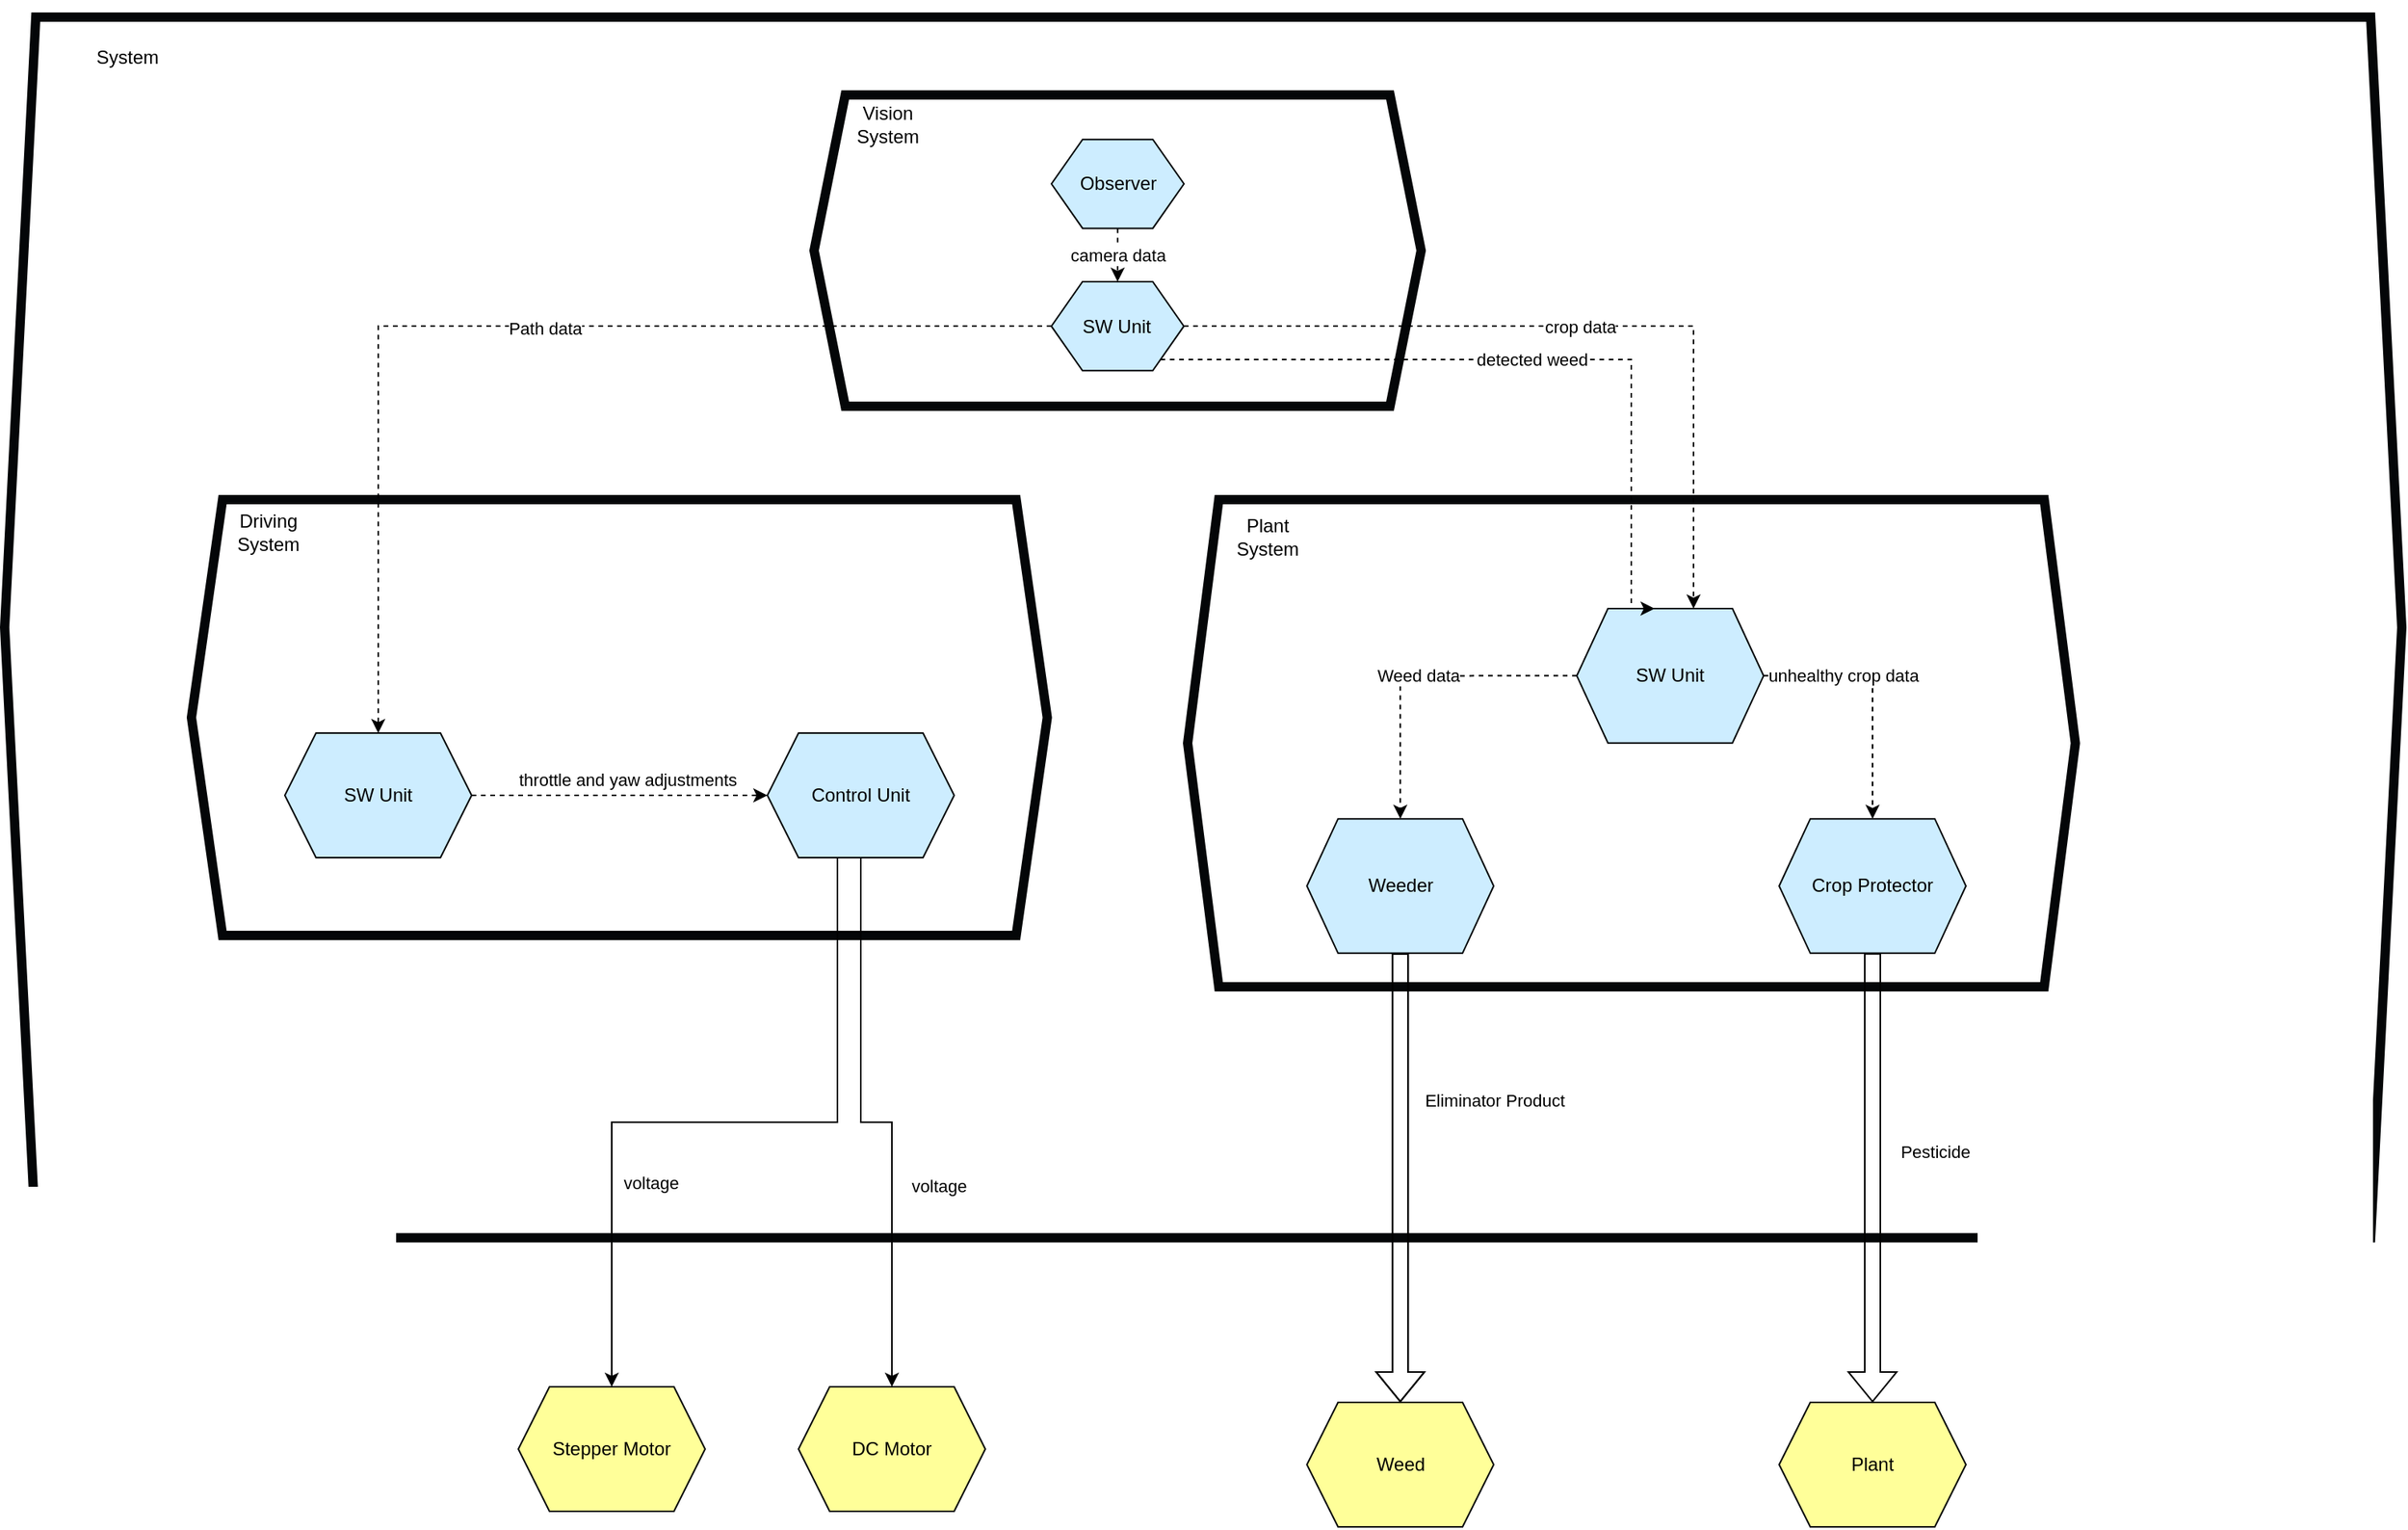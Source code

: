 <mxfile version="24.6.5" type="onedrive">
  <diagram name="Page-1" id="IGNTPBNIN9qhbQrElmkP">
    <mxGraphModel dx="2899" dy="1103" grid="1" gridSize="10" guides="1" tooltips="1" connect="1" arrows="1" fold="1" page="1" pageScale="1" pageWidth="850" pageHeight="1100" math="0" shadow="0">
      <root>
        <mxCell id="0" />
        <mxCell id="1" parent="0" />
        <mxCell id="qlyLOfDPDTpusE-mpz7L-17" value="" style="shape=hexagon;perimeter=hexagonPerimeter2;whiteSpace=wrap;html=1;fixedSize=1;fillColor=none;strokeColor=#040608;strokeWidth=6;perimeterSpacing=15;rounded=0;shadow=0;allowArrows=1;fixDash=0;container=1;backgroundOutline=0;" parent="1" vertex="1">
          <mxGeometry x="-780" y="40" width="1540" height="784.26" as="geometry" />
        </mxCell>
        <mxCell id="qlyLOfDPDTpusE-mpz7L-19" value="System" style="text;html=1;align=center;verticalAlign=middle;whiteSpace=wrap;rounded=0;" parent="qlyLOfDPDTpusE-mpz7L-17" vertex="1">
          <mxGeometry x="9.995" y="-10.005" width="137.91" height="71.296" as="geometry" />
        </mxCell>
        <mxCell id="Tma1B4KePWmpt9cZBjT_-2" value="" style="shape=hexagon;perimeter=hexagonPerimeter2;whiteSpace=wrap;html=1;fixedSize=1;fillColor=none;strokeColor=#040608;strokeWidth=6;perimeterSpacing=15;rounded=0;shadow=0;allowArrows=1;fixDash=0;container=0;backgroundOutline=0;" parent="qlyLOfDPDTpusE-mpz7L-17" vertex="1">
          <mxGeometry x="760" y="310" width="570.3" height="313" as="geometry" />
        </mxCell>
        <mxCell id="Tma1B4KePWmpt9cZBjT_-3" value="Plant System" style="text;html=1;align=center;verticalAlign=middle;whiteSpace=wrap;rounded=0;" parent="Tma1B4KePWmpt9cZBjT_-2" vertex="1">
          <mxGeometry x="25.536" y="9.485" width="51.072" height="28.455" as="geometry" />
        </mxCell>
        <mxCell id="Tma1B4KePWmpt9cZBjT_-22" value="Weed data" style="edgeStyle=orthogonalEdgeStyle;rounded=0;orthogonalLoop=1;jettySize=auto;html=1;exitX=0;exitY=0.5;exitDx=0;exitDy=0;entryX=0.5;entryY=0;entryDx=0;entryDy=0;dashed=1;" parent="Tma1B4KePWmpt9cZBjT_-2" source="Tma1B4KePWmpt9cZBjT_-21" target="qlyLOfDPDTpusE-mpz7L-3" edge="1">
          <mxGeometry relative="1" as="geometry" />
        </mxCell>
        <mxCell id="KSJIlMxmrwVDS5XXIXOh-15" style="edgeStyle=orthogonalEdgeStyle;rounded=0;orthogonalLoop=1;jettySize=auto;html=1;entryX=0.5;entryY=0;entryDx=0;entryDy=0;dashed=1;" edge="1" parent="Tma1B4KePWmpt9cZBjT_-2" source="Tma1B4KePWmpt9cZBjT_-21" target="qlyLOfDPDTpusE-mpz7L-4">
          <mxGeometry relative="1" as="geometry" />
        </mxCell>
        <mxCell id="KSJIlMxmrwVDS5XXIXOh-16" value="unhealthy crop data" style="edgeLabel;html=1;align=center;verticalAlign=middle;resizable=0;points=[];" vertex="1" connectable="0" parent="KSJIlMxmrwVDS5XXIXOh-15">
          <mxGeometry x="-0.37" relative="1" as="geometry">
            <mxPoint as="offset" />
          </mxGeometry>
        </mxCell>
        <mxCell id="Tma1B4KePWmpt9cZBjT_-21" value="SW Unit" style="shape=hexagon;perimeter=hexagonPerimeter2;whiteSpace=wrap;html=1;fixedSize=1;fillColor=#cdedff;strokeColor=#040608;" parent="Tma1B4KePWmpt9cZBjT_-2" vertex="1">
          <mxGeometry x="250" y="69.997" width="120" height="86.345" as="geometry" />
        </mxCell>
        <mxCell id="qlyLOfDPDTpusE-mpz7L-3" value="Weeder" style="shape=hexagon;perimeter=hexagonPerimeter2;whiteSpace=wrap;html=1;fixedSize=1;fillColor=#cdedff;strokeColor=#040608;" parent="Tma1B4KePWmpt9cZBjT_-2" vertex="1">
          <mxGeometry x="76.61" y="205.069" width="120" height="86.345" as="geometry" />
        </mxCell>
        <mxCell id="qlyLOfDPDTpusE-mpz7L-4" value="Crop Protector" style="shape=hexagon;perimeter=hexagonPerimeter2;whiteSpace=wrap;html=1;fixedSize=1;fillColor=#cdedff;strokeColor=#040608;" parent="Tma1B4KePWmpt9cZBjT_-2" vertex="1">
          <mxGeometry x="380" y="205.069" width="120" height="86.345" as="geometry" />
        </mxCell>
        <mxCell id="Tma1B4KePWmpt9cZBjT_-4" value="" style="shape=hexagon;perimeter=hexagonPerimeter2;whiteSpace=wrap;html=1;fixedSize=1;fillColor=none;strokeColor=#040608;strokeWidth=6;perimeterSpacing=15;rounded=0;shadow=0;allowArrows=1;fixDash=0;container=1;backgroundOutline=0;" parent="qlyLOfDPDTpusE-mpz7L-17" vertex="1">
          <mxGeometry x="120" y="310" width="549.82" height="280" as="geometry" />
        </mxCell>
        <mxCell id="Tma1B4KePWmpt9cZBjT_-5" value="Driving System" style="text;html=1;align=center;verticalAlign=middle;whiteSpace=wrap;rounded=0;" parent="Tma1B4KePWmpt9cZBjT_-4" vertex="1">
          <mxGeometry x="24.619" y="8.485" width="49.238" height="25.455" as="geometry" />
        </mxCell>
        <mxCell id="Tma1B4KePWmpt9cZBjT_-7" value="Control Unit" style="shape=hexagon;perimeter=hexagonPerimeter2;whiteSpace=wrap;html=1;fixedSize=1;fillColor=#cdedff;strokeColor=#040608;" parent="Tma1B4KePWmpt9cZBjT_-4" vertex="1">
          <mxGeometry x="370" y="150" width="120" height="80" as="geometry" />
        </mxCell>
        <mxCell id="Tma1B4KePWmpt9cZBjT_-26" value="throttle and yaw adjustments" style="edgeStyle=orthogonalEdgeStyle;rounded=0;orthogonalLoop=1;jettySize=auto;html=1;entryX=0;entryY=0.5;entryDx=0;entryDy=0;dashed=1;" parent="Tma1B4KePWmpt9cZBjT_-4" source="Tma1B4KePWmpt9cZBjT_-20" target="Tma1B4KePWmpt9cZBjT_-7" edge="1">
          <mxGeometry x="0.053" y="10" relative="1" as="geometry">
            <mxPoint as="offset" />
          </mxGeometry>
        </mxCell>
        <mxCell id="Tma1B4KePWmpt9cZBjT_-20" value="SW Unit" style="shape=hexagon;perimeter=hexagonPerimeter2;whiteSpace=wrap;html=1;fixedSize=1;fillColor=#cdedff;strokeColor=#040608;" parent="Tma1B4KePWmpt9cZBjT_-4" vertex="1">
          <mxGeometry x="60" y="150" width="120" height="80" as="geometry" />
        </mxCell>
        <mxCell id="KSJIlMxmrwVDS5XXIXOh-1" value="" style="shape=hexagon;perimeter=hexagonPerimeter2;whiteSpace=wrap;html=1;fixedSize=1;fillColor=none;strokeColor=#040608;strokeWidth=6;perimeterSpacing=15;rounded=0;shadow=0;allowArrows=1;fixDash=0;container=1;backgroundOutline=0;" vertex="1" parent="qlyLOfDPDTpusE-mpz7L-17">
          <mxGeometry x="520" y="50" width="390" height="200" as="geometry" />
        </mxCell>
        <mxCell id="KSJIlMxmrwVDS5XXIXOh-2" value="Vision&lt;div&gt;System&lt;/div&gt;" style="text;html=1;align=center;verticalAlign=middle;whiteSpace=wrap;rounded=0;" vertex="1" parent="KSJIlMxmrwVDS5XXIXOh-1">
          <mxGeometry x="30.003" y="10.391" width="34.925" height="18.182" as="geometry" />
        </mxCell>
        <mxCell id="KSJIlMxmrwVDS5XXIXOh-3" value="camera data" style="edgeStyle=orthogonalEdgeStyle;rounded=0;orthogonalLoop=1;jettySize=auto;html=1;entryX=0.5;entryY=0;entryDx=0;entryDy=0;dashed=1;" edge="1" parent="KSJIlMxmrwVDS5XXIXOh-1" source="KSJIlMxmrwVDS5XXIXOh-4" target="KSJIlMxmrwVDS5XXIXOh-9">
          <mxGeometry relative="1" as="geometry" />
        </mxCell>
        <mxCell id="KSJIlMxmrwVDS5XXIXOh-4" value="Observer" style="shape=hexagon;perimeter=hexagonPerimeter2;whiteSpace=wrap;html=1;fixedSize=1;fillColor=#cdedff;strokeColor=#040608;" vertex="1" parent="KSJIlMxmrwVDS5XXIXOh-1">
          <mxGeometry x="152.504" y="28.571" width="85.119" height="57.143" as="geometry" />
        </mxCell>
        <mxCell id="KSJIlMxmrwVDS5XXIXOh-9" value="SW Unit" style="shape=hexagon;perimeter=hexagonPerimeter2;whiteSpace=wrap;html=1;fixedSize=1;fillColor=#cdedff;strokeColor=#040608;" vertex="1" parent="KSJIlMxmrwVDS5XXIXOh-1">
          <mxGeometry x="152.439" y="120.003" width="85.119" height="57.143" as="geometry" />
        </mxCell>
        <mxCell id="KSJIlMxmrwVDS5XXIXOh-11" style="edgeStyle=orthogonalEdgeStyle;rounded=0;orthogonalLoop=1;jettySize=auto;html=1;entryX=0.5;entryY=0;entryDx=0;entryDy=0;dashed=1;" edge="1" parent="qlyLOfDPDTpusE-mpz7L-17" source="KSJIlMxmrwVDS5XXIXOh-9" target="Tma1B4KePWmpt9cZBjT_-20">
          <mxGeometry relative="1" as="geometry" />
        </mxCell>
        <mxCell id="KSJIlMxmrwVDS5XXIXOh-12" value="Path data" style="edgeLabel;html=1;align=center;verticalAlign=middle;resizable=0;points=[];" vertex="1" connectable="0" parent="KSJIlMxmrwVDS5XXIXOh-11">
          <mxGeometry x="-0.061" y="1" relative="1" as="geometry">
            <mxPoint as="offset" />
          </mxGeometry>
        </mxCell>
        <mxCell id="KSJIlMxmrwVDS5XXIXOh-13" value="crop data" style="edgeStyle=orthogonalEdgeStyle;rounded=0;orthogonalLoop=1;jettySize=auto;html=1;entryX=0.625;entryY=0;entryDx=0;entryDy=0;dashed=1;" edge="1" parent="qlyLOfDPDTpusE-mpz7L-17" source="KSJIlMxmrwVDS5XXIXOh-9" target="Tma1B4KePWmpt9cZBjT_-21">
          <mxGeometry relative="1" as="geometry" />
        </mxCell>
        <mxCell id="KSJIlMxmrwVDS5XXIXOh-14" value="detected weed" style="edgeStyle=orthogonalEdgeStyle;rounded=0;orthogonalLoop=1;jettySize=auto;html=1;dashed=1;" edge="1" parent="qlyLOfDPDTpusE-mpz7L-17" source="KSJIlMxmrwVDS5XXIXOh-9">
          <mxGeometry relative="1" as="geometry">
            <mxPoint x="1060" y="380" as="targetPoint" />
            <Array as="points">
              <mxPoint x="1045" y="220" />
            </Array>
          </mxGeometry>
        </mxCell>
        <mxCell id="qlyLOfDPDTpusE-mpz7L-2" value="Plant" style="shape=hexagon;perimeter=hexagonPerimeter2;whiteSpace=wrap;html=1;fixedSize=1;fillColor=#ffff99;strokeColor=#040608;" parent="1" vertex="1">
          <mxGeometry x="360" y="930" width="120" height="80" as="geometry" />
        </mxCell>
        <mxCell id="qlyLOfDPDTpusE-mpz7L-14" style="edgeStyle=orthogonalEdgeStyle;rounded=0;orthogonalLoop=1;jettySize=auto;html=1;entryX=0.5;entryY=0;entryDx=0;entryDy=0;shape=flexArrow;" parent="1" source="qlyLOfDPDTpusE-mpz7L-3" target="qlyLOfDPDTpusE-mpz7L-7" edge="1">
          <mxGeometry relative="1" as="geometry" />
        </mxCell>
        <mxCell id="qlyLOfDPDTpusE-mpz7L-15" value="Eliminator Product" style="edgeLabel;html=1;align=center;verticalAlign=middle;resizable=0;points=[];" parent="qlyLOfDPDTpusE-mpz7L-14" connectable="0" vertex="1">
          <mxGeometry x="-0.25" y="4" relative="1" as="geometry">
            <mxPoint x="56" y="-14" as="offset" />
          </mxGeometry>
        </mxCell>
        <mxCell id="qlyLOfDPDTpusE-mpz7L-7" value="Weed" style="shape=hexagon;perimeter=hexagonPerimeter2;whiteSpace=wrap;html=1;fixedSize=1;fillColor=#ffff99;strokeColor=#040608;" parent="1" vertex="1">
          <mxGeometry x="56.61" y="930" width="120" height="80" as="geometry" />
        </mxCell>
        <mxCell id="Tma1B4KePWmpt9cZBjT_-18" value="DC Motor" style="shape=hexagon;perimeter=hexagonPerimeter2;whiteSpace=wrap;html=1;fixedSize=1;fillColor=#ffff99;strokeColor=#040608;" parent="1" vertex="1">
          <mxGeometry x="-270" y="920" width="120" height="80" as="geometry" />
        </mxCell>
        <mxCell id="Tma1B4KePWmpt9cZBjT_-27" style="edgeStyle=orthogonalEdgeStyle;rounded=0;orthogonalLoop=1;jettySize=auto;html=1;exitX=0.5;exitY=1;exitDx=0;exitDy=0;entryX=0.5;entryY=0;entryDx=0;entryDy=0;" parent="1" source="Tma1B4KePWmpt9cZBjT_-7" target="Tma1B4KePWmpt9cZBjT_-18" edge="1">
          <mxGeometry relative="1" as="geometry">
            <mxPoint x="-380.0" y="880.0" as="targetPoint" />
            <Array as="points">
              <mxPoint x="-230" y="750" />
              <mxPoint x="-210" y="750" />
            </Array>
          </mxGeometry>
        </mxCell>
        <mxCell id="Tma1B4KePWmpt9cZBjT_-28" value="voltage" style="edgeLabel;html=1;align=center;verticalAlign=middle;resizable=0;points=[];" parent="Tma1B4KePWmpt9cZBjT_-27" connectable="0" vertex="1">
          <mxGeometry x="0.487" y="2" relative="1" as="geometry">
            <mxPoint x="28" y="-37" as="offset" />
          </mxGeometry>
        </mxCell>
        <mxCell id="Tma1B4KePWmpt9cZBjT_-30" value="Stepper Motor" style="shape=hexagon;perimeter=hexagonPerimeter2;whiteSpace=wrap;html=1;fixedSize=1;fillColor=#ffff99;strokeColor=#040608;" parent="1" vertex="1">
          <mxGeometry x="-450" y="920" width="120" height="80" as="geometry" />
        </mxCell>
        <mxCell id="r5kc5sv23OxLOCbidmfU-1" style="edgeStyle=orthogonalEdgeStyle;rounded=0;orthogonalLoop=1;jettySize=auto;html=1;entryX=0.5;entryY=0;entryDx=0;entryDy=0;shape=flexArrow;" parent="1" source="qlyLOfDPDTpusE-mpz7L-3" target="qlyLOfDPDTpusE-mpz7L-7" edge="1">
          <mxGeometry relative="1" as="geometry" />
        </mxCell>
        <mxCell id="r5kc5sv23OxLOCbidmfU-3" style="edgeStyle=orthogonalEdgeStyle;rounded=0;orthogonalLoop=1;jettySize=auto;html=1;entryX=0.5;entryY=0;entryDx=0;entryDy=0;shape=flexArrow;" parent="1" source="qlyLOfDPDTpusE-mpz7L-4" target="qlyLOfDPDTpusE-mpz7L-2" edge="1">
          <mxGeometry relative="1" as="geometry" />
        </mxCell>
        <mxCell id="r5kc5sv23OxLOCbidmfU-5" value="Pesticide" style="edgeLabel;html=1;align=center;verticalAlign=middle;resizable=0;points=[];" parent="r5kc5sv23OxLOCbidmfU-3" connectable="0" vertex="1">
          <mxGeometry x="-0.029" y="1" relative="1" as="geometry">
            <mxPoint x="39" y="-13" as="offset" />
          </mxGeometry>
        </mxCell>
        <mxCell id="Tma1B4KePWmpt9cZBjT_-29" style="edgeStyle=orthogonalEdgeStyle;rounded=0;orthogonalLoop=1;jettySize=auto;html=1;exitX=0.375;exitY=1;exitDx=0;exitDy=0;startArrow=none;startFill=0;entryX=0.5;entryY=0;entryDx=0;entryDy=0;" parent="1" source="Tma1B4KePWmpt9cZBjT_-7" edge="1" target="Tma1B4KePWmpt9cZBjT_-30">
          <mxGeometry relative="1" as="geometry">
            <mxPoint x="-467.59" y="1180.0" as="targetPoint" />
            <mxPoint x="-302.59" y="670" as="sourcePoint" />
          </mxGeometry>
        </mxCell>
        <mxCell id="Tma1B4KePWmpt9cZBjT_-31" value="voltage" style="edgeLabel;html=1;align=center;verticalAlign=middle;resizable=0;points=[];" parent="Tma1B4KePWmpt9cZBjT_-29" connectable="0" vertex="1">
          <mxGeometry x="0.452" y="2" relative="1" as="geometry">
            <mxPoint x="23" y="2" as="offset" />
          </mxGeometry>
        </mxCell>
      </root>
    </mxGraphModel>
  </diagram>
</mxfile>
